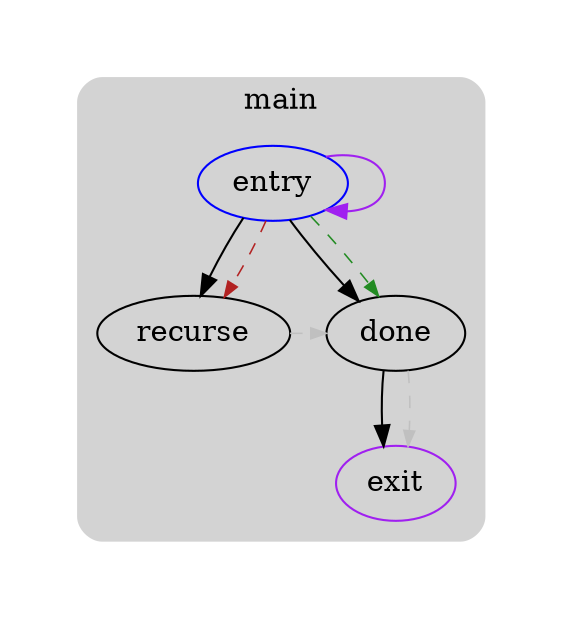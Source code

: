 digraph G {
  compound=true
  subgraph cluster_ {
    peripheries=0
    margin=10
    subgraph cluster_0_wrapper {
      peripheries=0
      margin=15
      subgraph cluster_0 {
        label="main"
        color=darkgray
        style=rounded
        bgcolor=lightgray
        margin=10
        cluster_0_0[label="entry",shape=oval,color=blue,rank=source]
        cluster_0_1[label="recurse",shape=oval]
        cluster_0_2[label="done",shape=oval]
        cluster_0_exit[label=exit,color=purple,rank=sink]
        cluster_0_0 -> cluster_0_1 [color=black]
        cluster_0_0 -> cluster_0_2 [color=black]
        cluster_0_2 -> cluster_0_exit [color=black]
        cluster_0_0 -> cluster_0_2 [color=forestgreen,style=dashed,constraint=false,penwidth=0.75,arrowsize=0.75]
        cluster_0_0 -> cluster_0_1 [color=firebrick,style=dashed,constraint=false,penwidth=0.75,arrowsize=0.75]
        cluster_0_1 -> cluster_0_2 [color=gray,style=dashed,constraint=false,penwidth=0.75,arrowsize=0.75]
        cluster_0_2 -> cluster_0_exit [color=gray,style=dashed,constraint=false,penwidth=0.75,arrowsize=0.75]
      }
    }
    cluster_0_0 -> cluster_0_0 [color=purple,lhead=cluster_0,ltail=cluster_0]
  }
}

